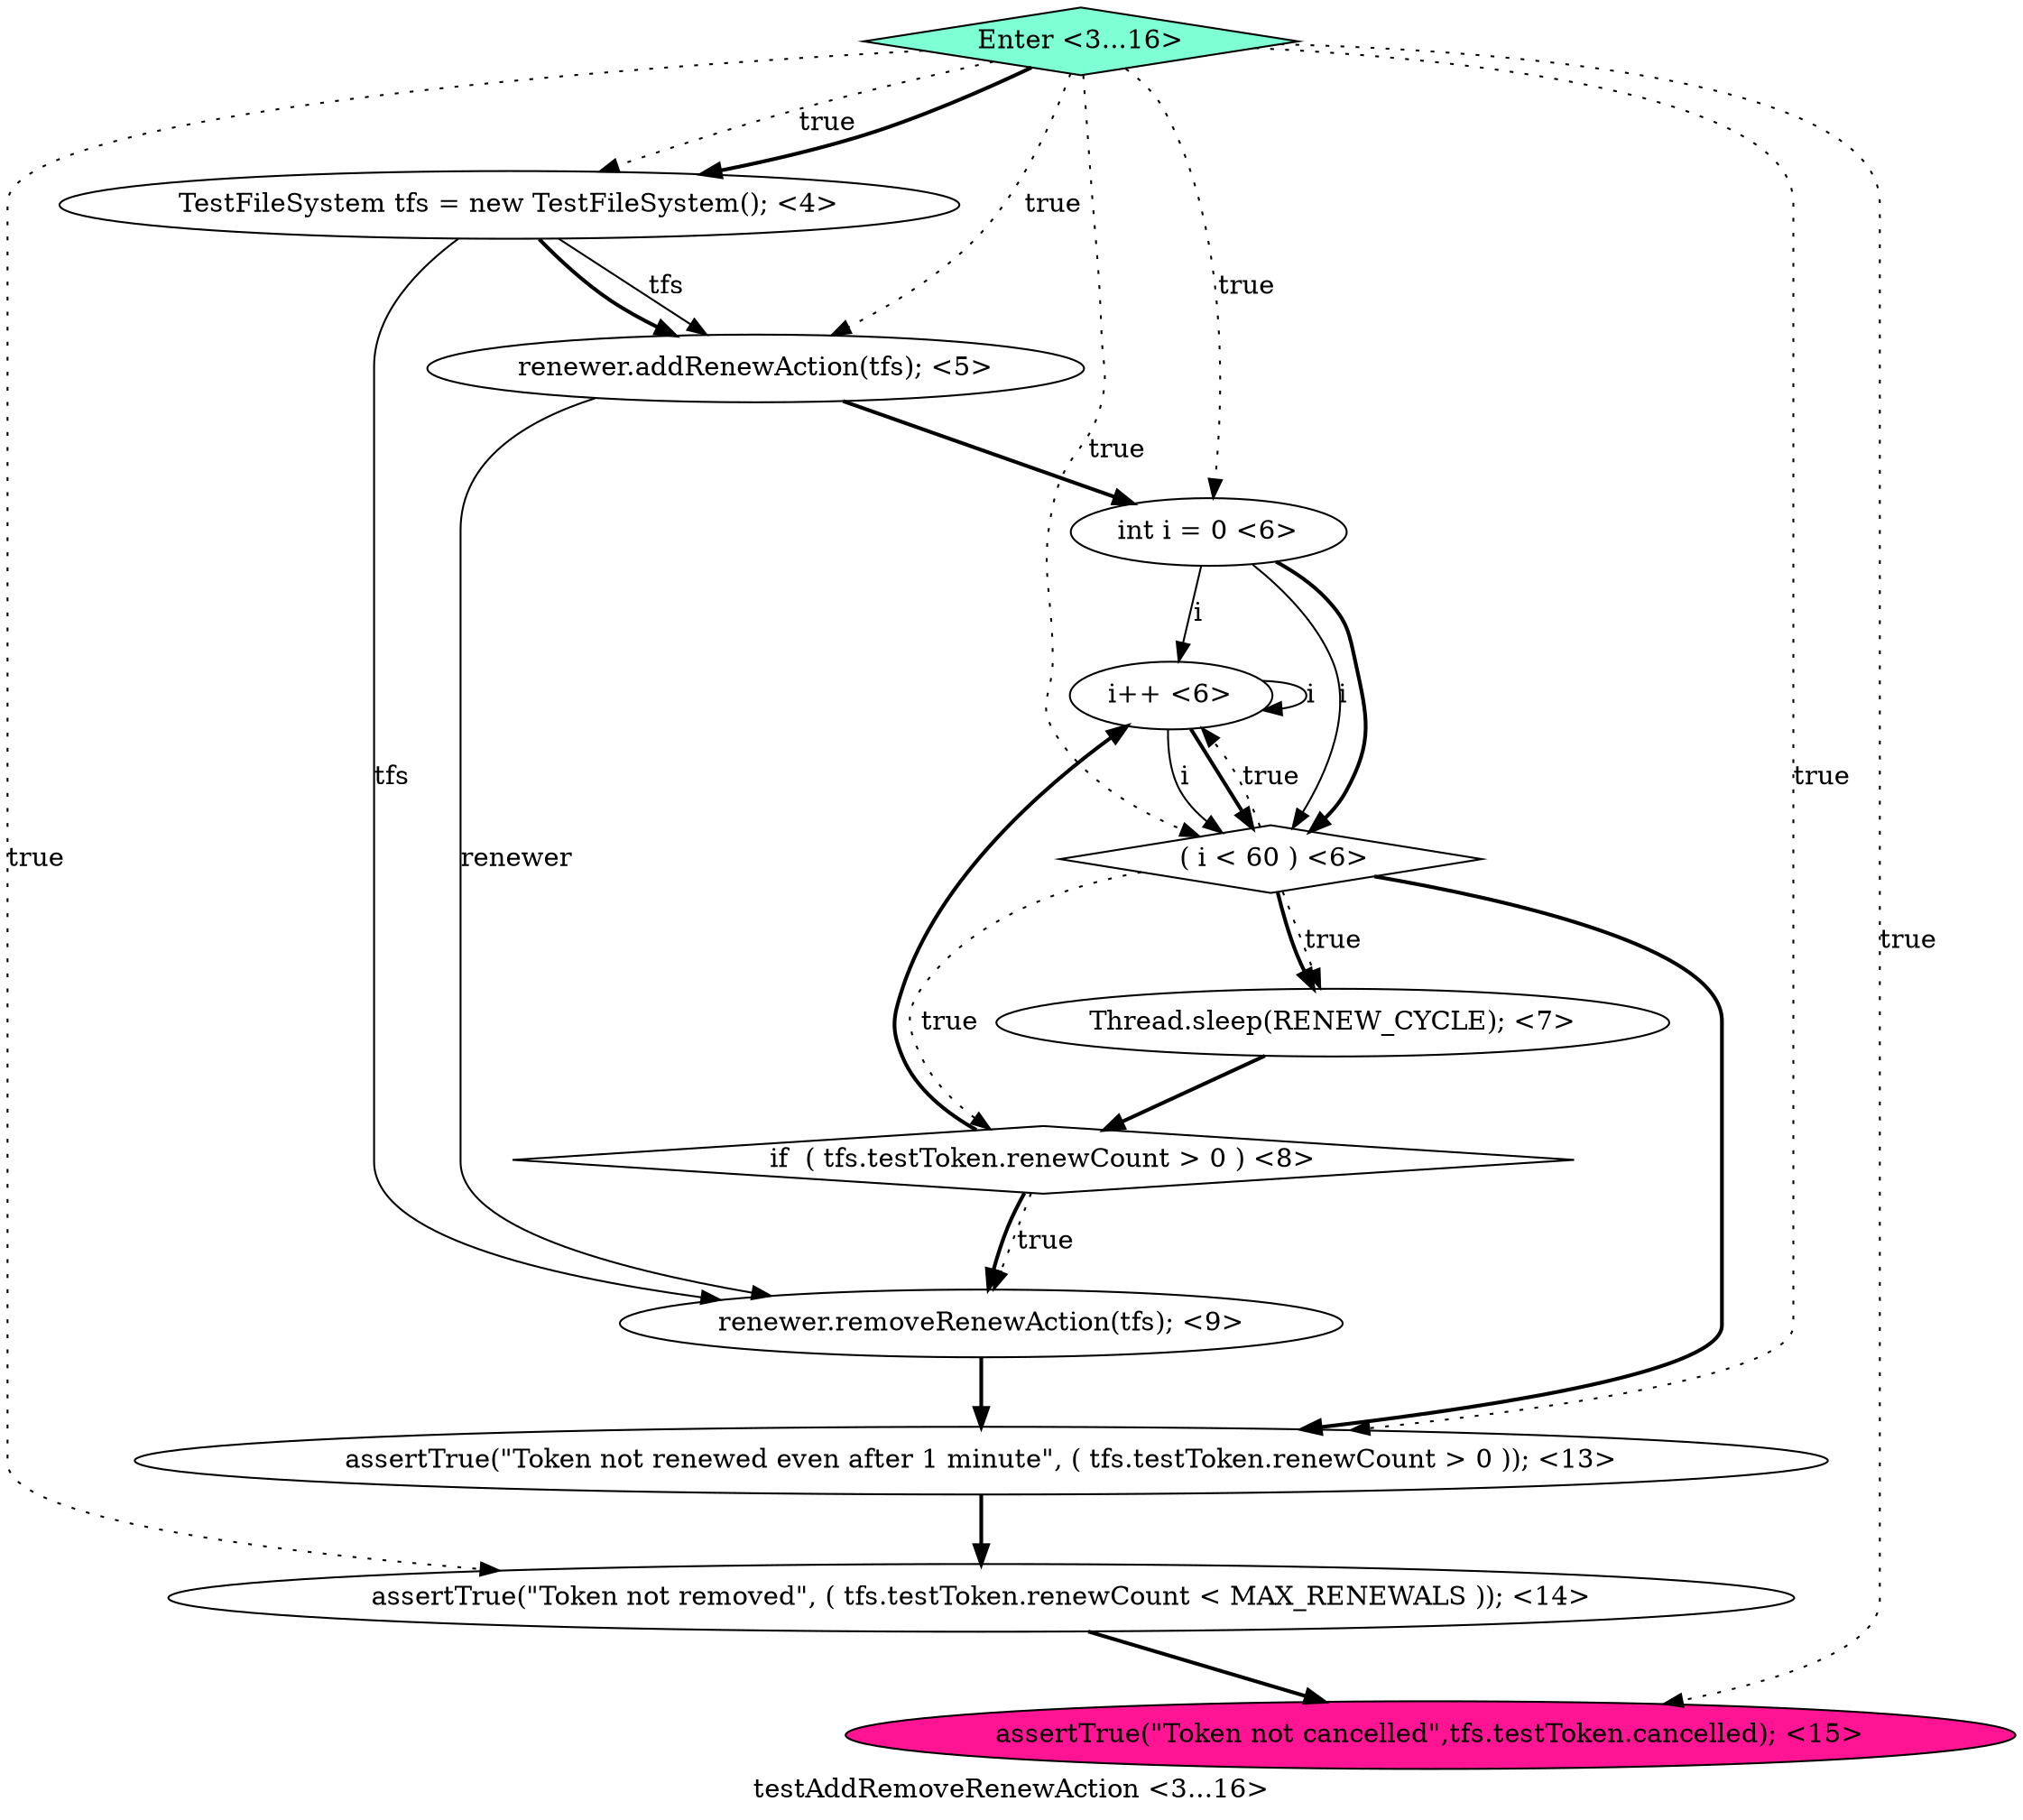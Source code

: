 digraph PDG {
label = "testAddRemoveRenewAction <3...16>";
0.2 [style = filled, label = "int i = 0 <6>", fillcolor = white, shape = ellipse];
0.11 [style = filled, label = "Enter <3...16>", fillcolor = aquamarine, shape = diamond];
0.8 [style = filled, label = "assertTrue(\"Token not renewed even after 1 minute\", ( tfs.testToken.renewCount > 0 )); <13>", fillcolor = white, shape = ellipse];
0.0 [style = filled, label = "TestFileSystem tfs = new TestFileSystem(); <4>", fillcolor = white, shape = ellipse];
0.6 [style = filled, label = "if  ( tfs.testToken.renewCount > 0 ) <8>", fillcolor = white, shape = diamond];
0.4 [style = filled, label = "i++ <6>", fillcolor = white, shape = ellipse];
0.9 [style = filled, label = "assertTrue(\"Token not removed\", ( tfs.testToken.renewCount < MAX_RENEWALS )); <14>", fillcolor = white, shape = ellipse];
0.1 [style = filled, label = "renewer.addRenewAction(tfs); <5>", fillcolor = white, shape = ellipse];
0.10 [style = filled, label = "assertTrue(\"Token not cancelled\",tfs.testToken.cancelled); <15>", fillcolor = deeppink, shape = ellipse];
0.3 [style = filled, label = " ( i < 60 ) <6>", fillcolor = white, shape = diamond];
0.7 [style = filled, label = "renewer.removeRenewAction(tfs); <9>", fillcolor = white, shape = ellipse];
0.5 [style = filled, label = "Thread.sleep(RENEW_CYCLE); <7>", fillcolor = white, shape = ellipse];
0.0 -> 0.1 [style = solid, label="tfs"];
0.0 -> 0.1 [style = bold, label=""];
0.0 -> 0.7 [style = solid, label="tfs"];
0.1 -> 0.2 [style = bold, label=""];
0.1 -> 0.7 [style = solid, label="renewer"];
0.2 -> 0.3 [style = solid, label="i"];
0.2 -> 0.3 [style = bold, label=""];
0.2 -> 0.4 [style = solid, label="i"];
0.3 -> 0.4 [style = dotted, label="true"];
0.3 -> 0.5 [style = dotted, label="true"];
0.3 -> 0.5 [style = bold, label=""];
0.3 -> 0.6 [style = dotted, label="true"];
0.3 -> 0.8 [style = bold, label=""];
0.4 -> 0.3 [style = solid, label="i"];
0.4 -> 0.3 [style = bold, label=""];
0.4 -> 0.4 [style = solid, label="i"];
0.5 -> 0.6 [style = bold, label=""];
0.6 -> 0.4 [style = bold, label=""];
0.6 -> 0.7 [style = dotted, label="true"];
0.6 -> 0.7 [style = bold, label=""];
0.7 -> 0.8 [style = bold, label=""];
0.8 -> 0.9 [style = bold, label=""];
0.9 -> 0.10 [style = bold, label=""];
0.11 -> 0.0 [style = dotted, label="true"];
0.11 -> 0.0 [style = bold, label=""];
0.11 -> 0.1 [style = dotted, label="true"];
0.11 -> 0.2 [style = dotted, label="true"];
0.11 -> 0.3 [style = dotted, label="true"];
0.11 -> 0.8 [style = dotted, label="true"];
0.11 -> 0.9 [style = dotted, label="true"];
0.11 -> 0.10 [style = dotted, label="true"];
}
